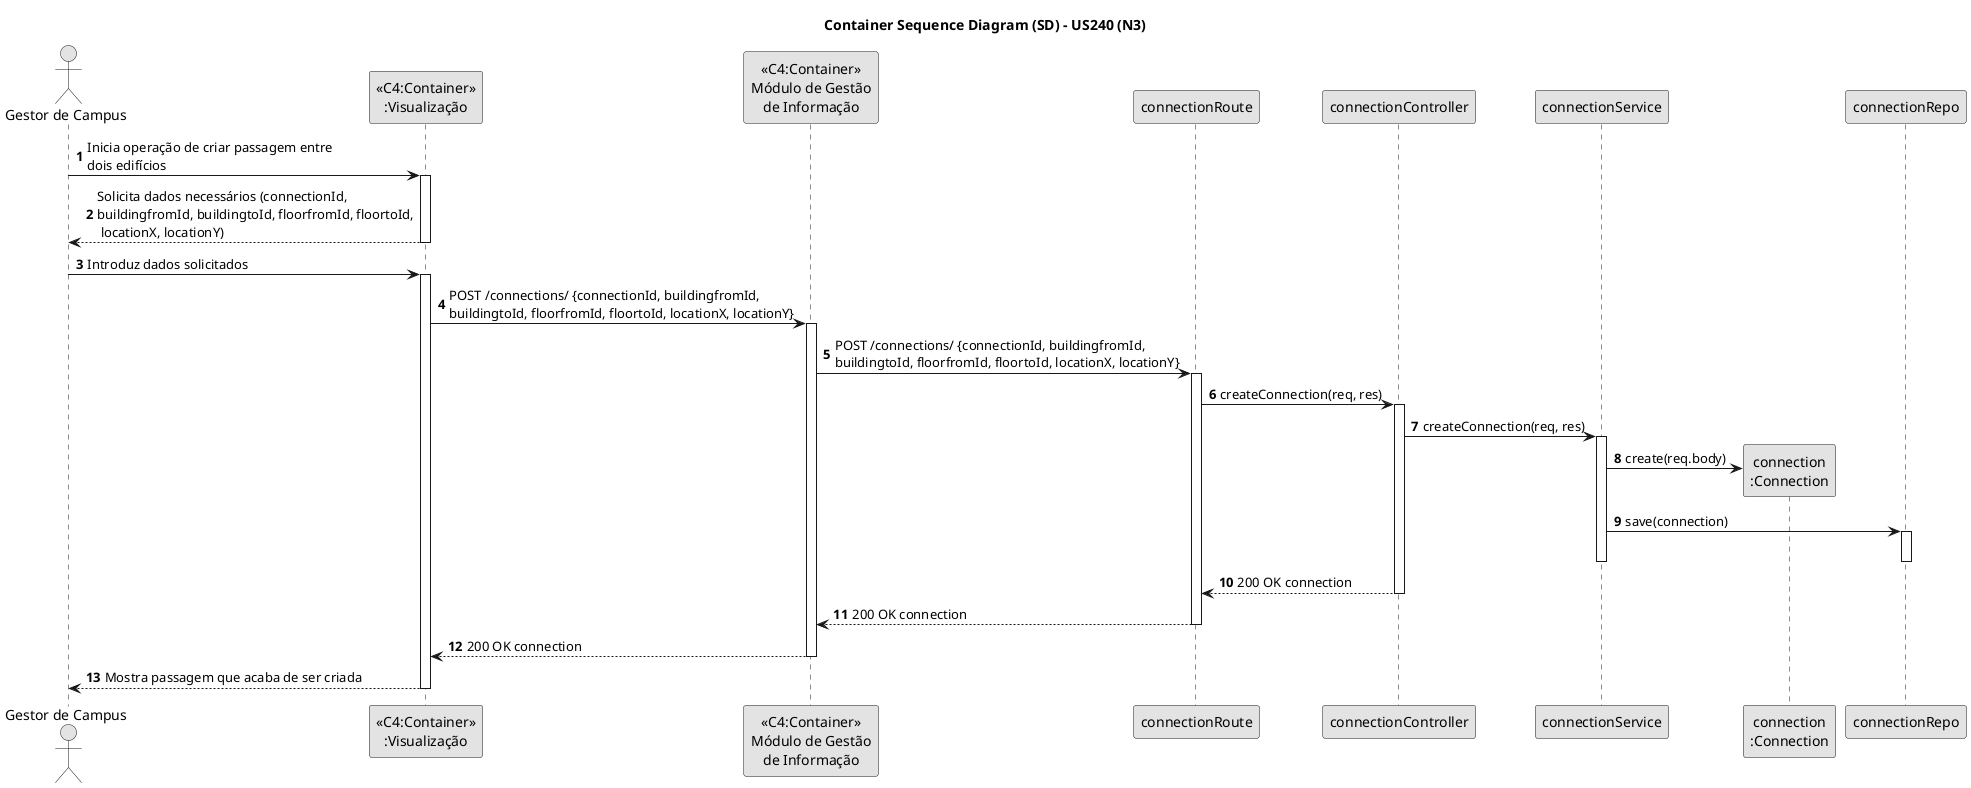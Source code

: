 @startuml
skinparam monochrome true
skinparam packageStyle rectangle
skinparam shadowing false

title Container Sequence Diagram (SD) - US240 (N3)

autonumber

actor "Gestor de Campus"

"Gestor de Campus" -> "<<C4:Container>>\n:Visualização": Inicia operação de criar passagem entre\ndois edifícios
activate "<<C4:Container>>\n:Visualização"
"<<C4:Container>>\n:Visualização" --> "Gestor de Campus": Solicita dados necessários (connectionId,\nbuildingfromId, buildingtoId, floorfromId, floortoId,\n locationX, locationY)
deactivate "<<C4:Container>>\n:Visualização"

"Gestor de Campus" -> "<<C4:Container>>\n:Visualização": Introduz dados solicitados
activate "<<C4:Container>>\n:Visualização"
"<<C4:Container>>\n:Visualização" -> "<<C4:Container>>\nMódulo de Gestão\nde Informação": POST /connections/ {connectionId, buildingfromId,\nbuildingtoId, floorfromId, floortoId, locationX, locationY}

activate "<<C4:Container>>\nMódulo de Gestão\nde Informação"
"<<C4:Container>>\nMódulo de Gestão\nde Informação" -> connectionRoute: POST /connections/ {connectionId, buildingfromId,\nbuildingtoId, floorfromId, floortoId, locationX, locationY}
activate connectionRoute
connectionRoute -> connectionController: createConnection(req, res)
activate connectionController
connectionController -> connectionService: createConnection(req, res)
activate connectionService
connectionService -> "connection\n:Connection"**: create(req.body)
connectionService -> connectionRepo: save(connection)
activate connectionRepo
deactivate connectionRepo
deactivate connectionService
connectionController --> connectionRoute : 200 OK connection
deactivate connectionController
connectionRoute --> "<<C4:Container>>\nMódulo de Gestão\nde Informação" : 200 OK connection
deactivate connectionRoute
"<<C4:Container>>\nMódulo de Gestão\nde Informação" --> "<<C4:Container>>\n:Visualização": 200 OK connection
deactivate "<<C4:Container>>\nMódulo de Gestão\nde Informação"
"Gestor de Campus" <-- "<<C4:Container>>\n:Visualização": Mostra passagem que acaba de ser criada
deactivate "<<C4:Container>>\n:Visualização"

@enduml